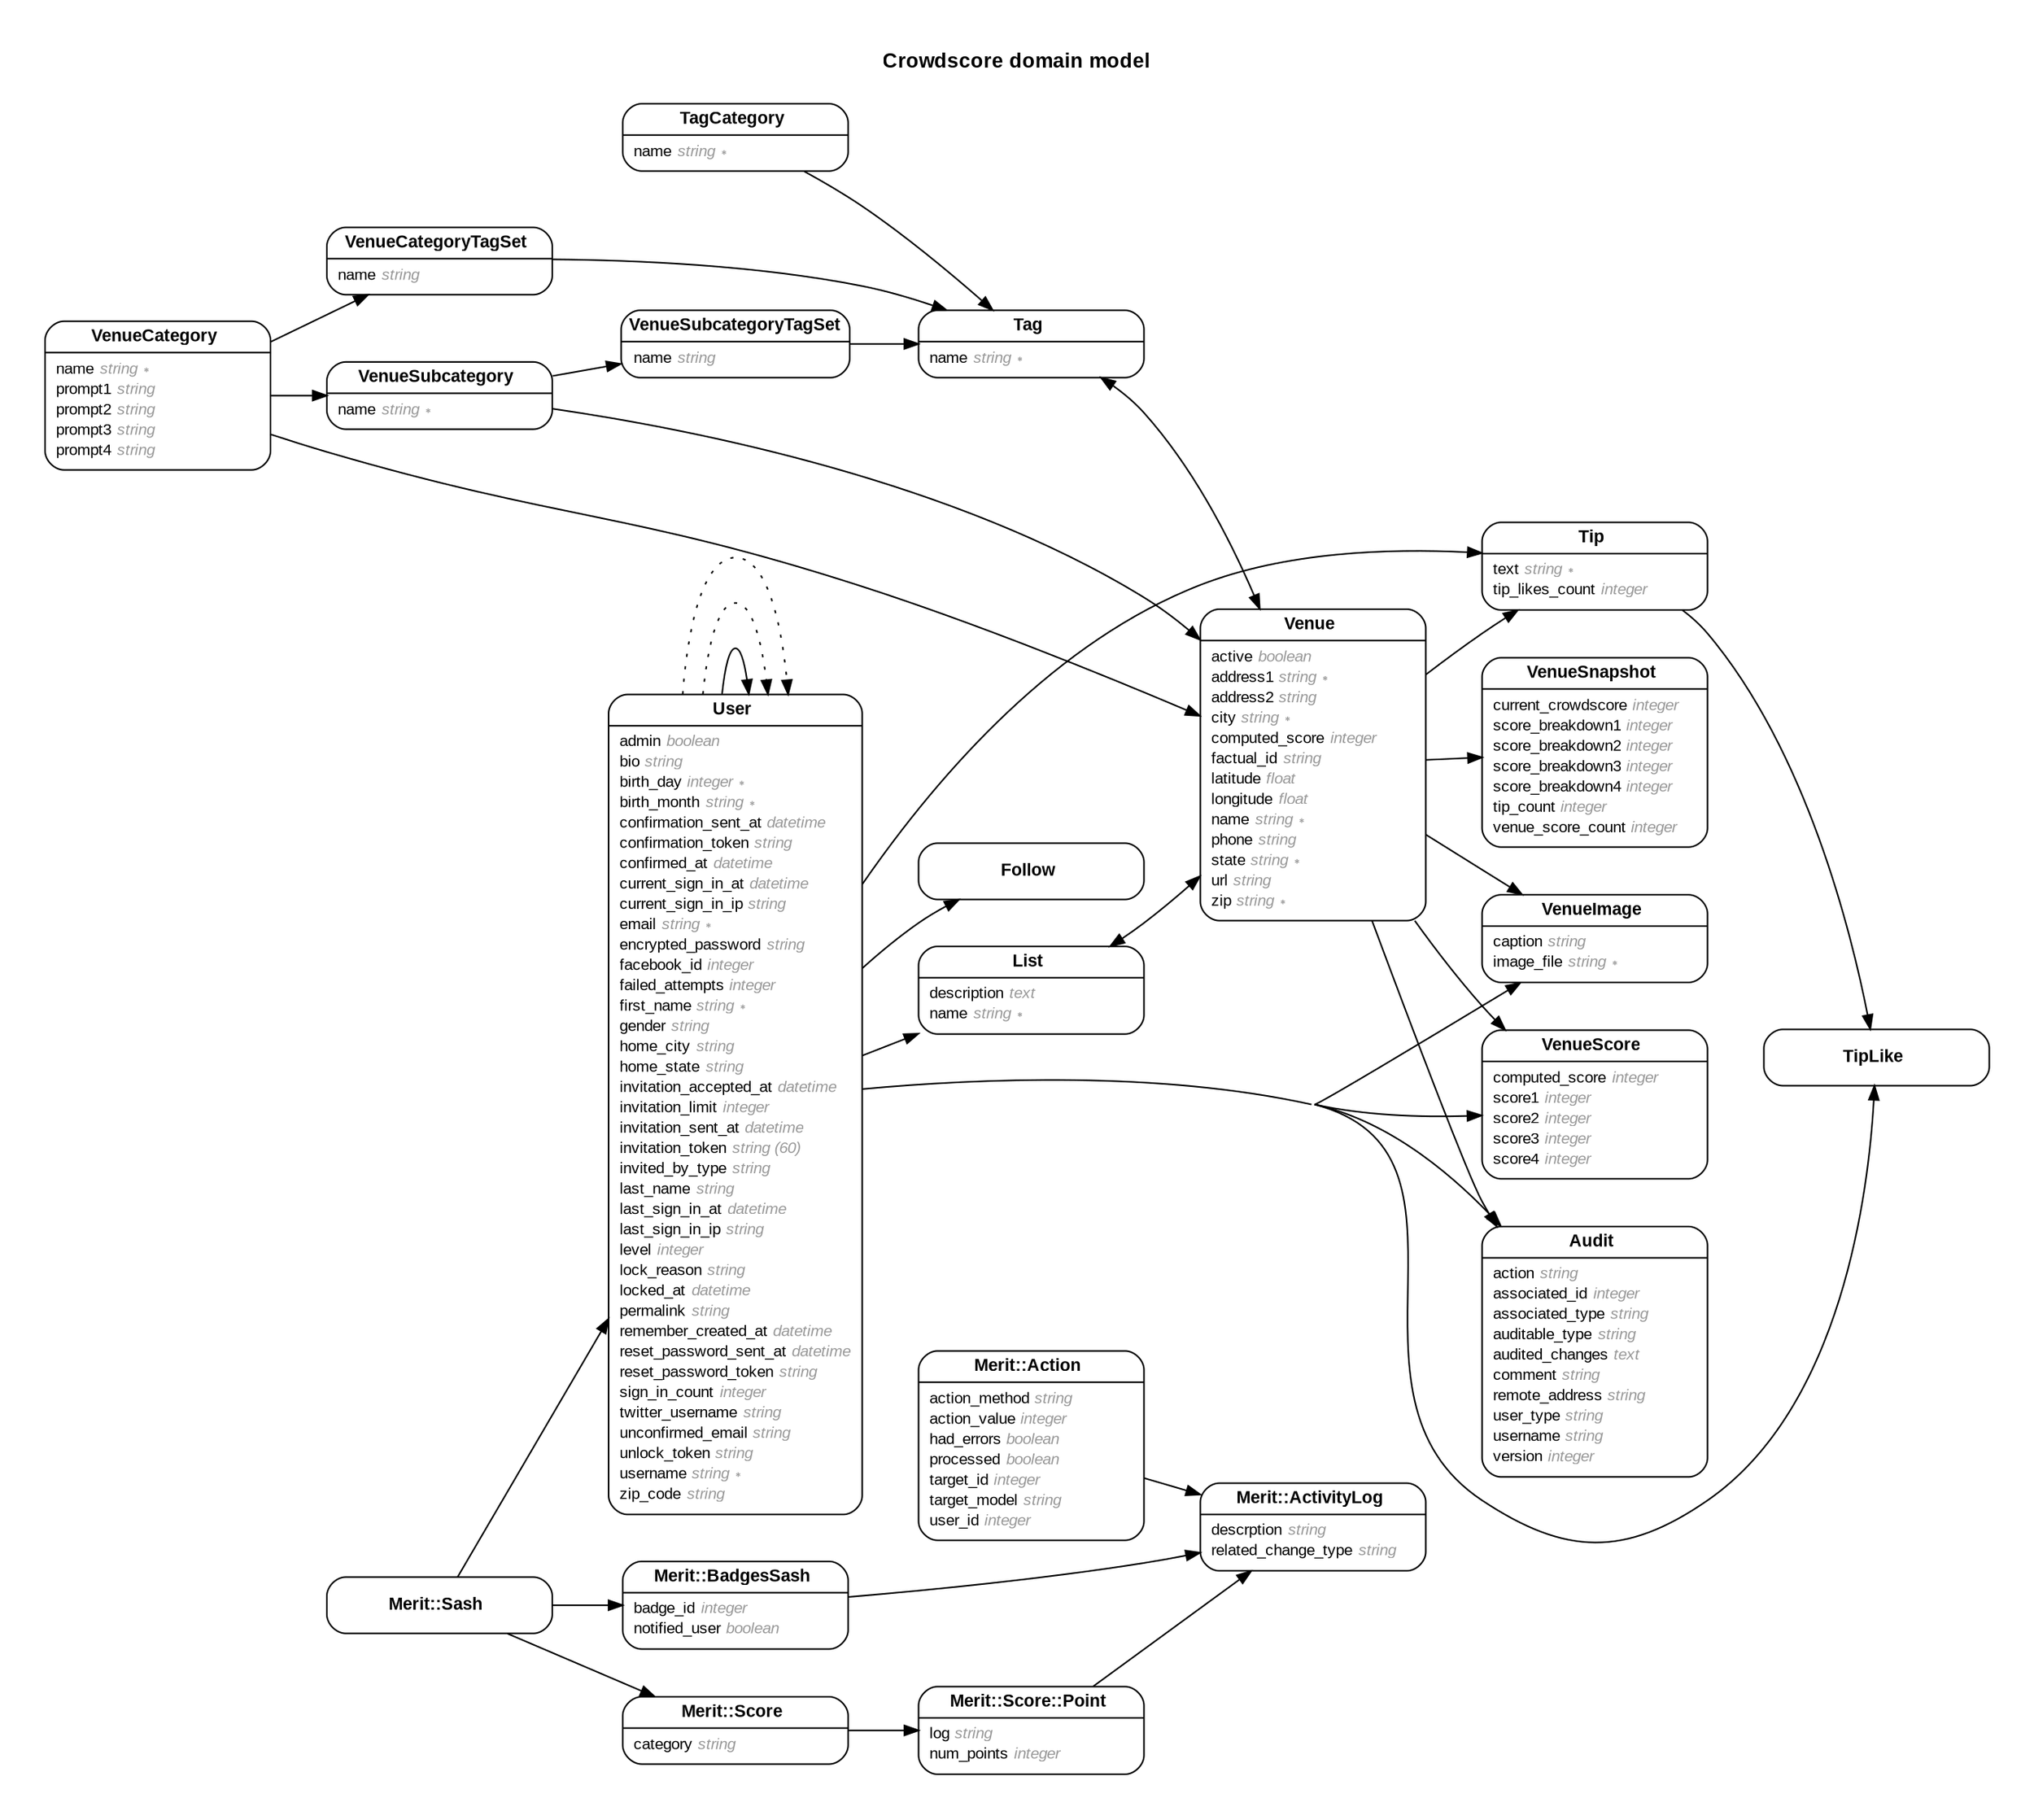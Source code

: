 digraph Crowdscore {
  rankdir = "LR"; ranksep = "0.5"; nodesep = "0.4"; pad = "0.4,0.4"; margin = "0,0"; concentrate = "true"; labelloc = "t"; fontsize = "13"; fontname = "Arial Bold";
  node [shape = "Mrecord", fontsize = "10", fontname = "Arial", margin = "0.07,0.05", penwidth = "1.0"];
  edge [fontname = "Arial", fontsize = "7", dir = "both", arrowsize = "0.9", penwidth = "1.0", labelangle = "32", labeldistance = "1.8"];
  label = "Crowdscore domain model\n\n";
  m_Audit [label = <<table border="0" align="center" cellspacing="0.5" cellpadding="0" width="134">
  <tr><td align="center" valign="bottom" width="130"><font face="Arial Bold" point-size="11">Audit</font></td></tr>
</table>
|
<table border="0" align="left" cellspacing="2" cellpadding="0" width="134">
  <tr><td align="left" width="130" port="action">action <font face="Arial Italic" color="grey60">string</font></td></tr>
  <tr><td align="left" width="130" port="associated_id">associated_id <font face="Arial Italic" color="grey60">integer</font></td></tr>
  <tr><td align="left" width="130" port="associated_type">associated_type <font face="Arial Italic" color="grey60">string</font></td></tr>
  <tr><td align="left" width="130" port="auditable_type">auditable_type <font face="Arial Italic" color="grey60">string</font></td></tr>
  <tr><td align="left" width="130" port="audited_changes">audited_changes <font face="Arial Italic" color="grey60">text</font></td></tr>
  <tr><td align="left" width="130" port="comment">comment <font face="Arial Italic" color="grey60">string</font></td></tr>
  <tr><td align="left" width="130" port="remote_address">remote_address <font face="Arial Italic" color="grey60">string</font></td></tr>
  <tr><td align="left" width="130" port="user_type">user_type <font face="Arial Italic" color="grey60">string</font></td></tr>
  <tr><td align="left" width="130" port="username">username <font face="Arial Italic" color="grey60">string</font></td></tr>
  <tr><td align="left" width="130" port="version">version <font face="Arial Italic" color="grey60">integer</font></td></tr>
</table>
>];
  m_Follow [label = <<table border="0" align="center" cellspacing="0.5" cellpadding="0" width="134">
  <tr><td align="center" valign="bottom" width="130"><font face="Arial Bold" point-size="11">Follow</font></td></tr>
</table>
>];
  m_List [label = <<table border="0" align="center" cellspacing="0.5" cellpadding="0" width="134">
  <tr><td align="center" valign="bottom" width="130"><font face="Arial Bold" point-size="11">List</font></td></tr>
</table>
|
<table border="0" align="left" cellspacing="2" cellpadding="0" width="134">
  <tr><td align="left" width="130" port="description">description <font face="Arial Italic" color="grey60">text</font></td></tr>
  <tr><td align="left" width="130" port="name">name <font face="Arial Italic" color="grey60">string ∗</font></td></tr>
</table>
>];
  "m_Merit::Action" [label = <<table border="0" align="center" cellspacing="0.5" cellpadding="0" width="134">
  <tr><td align="center" valign="bottom" width="130"><font face="Arial Bold" point-size="11">Merit::Action</font></td></tr>
</table>
|
<table border="0" align="left" cellspacing="2" cellpadding="0" width="134">
  <tr><td align="left" width="130" port="action_method">action_method <font face="Arial Italic" color="grey60">string</font></td></tr>
  <tr><td align="left" width="130" port="action_value">action_value <font face="Arial Italic" color="grey60">integer</font></td></tr>
  <tr><td align="left" width="130" port="had_errors">had_errors <font face="Arial Italic" color="grey60">boolean</font></td></tr>
  <tr><td align="left" width="130" port="processed">processed <font face="Arial Italic" color="grey60">boolean</font></td></tr>
  <tr><td align="left" width="130" port="target_id">target_id <font face="Arial Italic" color="grey60">integer</font></td></tr>
  <tr><td align="left" width="130" port="target_model">target_model <font face="Arial Italic" color="grey60">string</font></td></tr>
  <tr><td align="left" width="130" port="user_id">user_id <font face="Arial Italic" color="grey60">integer</font></td></tr>
</table>
>];
  "m_Merit::ActivityLog" [label = <<table border="0" align="center" cellspacing="0.5" cellpadding="0" width="134">
  <tr><td align="center" valign="bottom" width="130"><font face="Arial Bold" point-size="11">Merit::ActivityLog</font></td></tr>
</table>
|
<table border="0" align="left" cellspacing="2" cellpadding="0" width="134">
  <tr><td align="left" width="130" port="descrption">descrption <font face="Arial Italic" color="grey60">string</font></td></tr>
  <tr><td align="left" width="130" port="related_change_type">related_change_type <font face="Arial Italic" color="grey60">string</font></td></tr>
</table>
>];
  "m_Merit::BadgesSash" [label = <<table border="0" align="center" cellspacing="0.5" cellpadding="0" width="134">
  <tr><td align="center" valign="bottom" width="130"><font face="Arial Bold" point-size="11">Merit::BadgesSash</font></td></tr>
</table>
|
<table border="0" align="left" cellspacing="2" cellpadding="0" width="134">
  <tr><td align="left" width="130" port="badge_id">badge_id <font face="Arial Italic" color="grey60">integer</font></td></tr>
  <tr><td align="left" width="130" port="notified_user">notified_user <font face="Arial Italic" color="grey60">boolean</font></td></tr>
</table>
>];
  "m_Merit::Sash" [label = <<table border="0" align="center" cellspacing="0.5" cellpadding="0" width="134">
  <tr><td align="center" valign="bottom" width="130"><font face="Arial Bold" point-size="11">Merit::Sash</font></td></tr>
</table>
>];
  "m_Merit::Score" [label = <<table border="0" align="center" cellspacing="0.5" cellpadding="0" width="134">
  <tr><td align="center" valign="bottom" width="130"><font face="Arial Bold" point-size="11">Merit::Score</font></td></tr>
</table>
|
<table border="0" align="left" cellspacing="2" cellpadding="0" width="134">
  <tr><td align="left" width="130" port="category">category <font face="Arial Italic" color="grey60">string</font></td></tr>
</table>
>];
  "m_Merit::Score::Point" [label = <<table border="0" align="center" cellspacing="0.5" cellpadding="0" width="134">
  <tr><td align="center" valign="bottom" width="130"><font face="Arial Bold" point-size="11">Merit::Score::Point</font></td></tr>
</table>
|
<table border="0" align="left" cellspacing="2" cellpadding="0" width="134">
  <tr><td align="left" width="130" port="log">log <font face="Arial Italic" color="grey60">string</font></td></tr>
  <tr><td align="left" width="130" port="num_points">num_points <font face="Arial Italic" color="grey60">integer</font></td></tr>
</table>
>];
  m_Tag [label = <<table border="0" align="center" cellspacing="0.5" cellpadding="0" width="134">
  <tr><td align="center" valign="bottom" width="130"><font face="Arial Bold" point-size="11">Tag</font></td></tr>
</table>
|
<table border="0" align="left" cellspacing="2" cellpadding="0" width="134">
  <tr><td align="left" width="130" port="name">name <font face="Arial Italic" color="grey60">string ∗</font></td></tr>
</table>
>];
  m_TagCategory [label = <<table border="0" align="center" cellspacing="0.5" cellpadding="0" width="134">
  <tr><td align="center" valign="bottom" width="130"><font face="Arial Bold" point-size="11">TagCategory</font></td></tr>
</table>
|
<table border="0" align="left" cellspacing="2" cellpadding="0" width="134">
  <tr><td align="left" width="130" port="name">name <font face="Arial Italic" color="grey60">string ∗</font></td></tr>
</table>
>];
  m_Tip [label = <<table border="0" align="center" cellspacing="0.5" cellpadding="0" width="134">
  <tr><td align="center" valign="bottom" width="130"><font face="Arial Bold" point-size="11">Tip</font></td></tr>
</table>
|
<table border="0" align="left" cellspacing="2" cellpadding="0" width="134">
  <tr><td align="left" width="130" port="text">text <font face="Arial Italic" color="grey60">string ∗</font></td></tr>
  <tr><td align="left" width="130" port="tip_likes_count">tip_likes_count <font face="Arial Italic" color="grey60">integer</font></td></tr>
</table>
>];
  m_TipLike [label = <<table border="0" align="center" cellspacing="0.5" cellpadding="0" width="134">
  <tr><td align="center" valign="bottom" width="130"><font face="Arial Bold" point-size="11">TipLike</font></td></tr>
</table>
>];
  m_User [label = <<table border="0" align="center" cellspacing="0.5" cellpadding="0" width="134">
  <tr><td align="center" valign="bottom" width="130"><font face="Arial Bold" point-size="11">User</font></td></tr>
</table>
|
<table border="0" align="left" cellspacing="2" cellpadding="0" width="134">
  <tr><td align="left" width="130" port="admin">admin <font face="Arial Italic" color="grey60">boolean</font></td></tr>
  <tr><td align="left" width="130" port="bio">bio <font face="Arial Italic" color="grey60">string</font></td></tr>
  <tr><td align="left" width="130" port="birth_day">birth_day <font face="Arial Italic" color="grey60">integer ∗</font></td></tr>
  <tr><td align="left" width="130" port="birth_month">birth_month <font face="Arial Italic" color="grey60">string ∗</font></td></tr>
  <tr><td align="left" width="130" port="confirmation_sent_at">confirmation_sent_at <font face="Arial Italic" color="grey60">datetime</font></td></tr>
  <tr><td align="left" width="130" port="confirmation_token">confirmation_token <font face="Arial Italic" color="grey60">string</font></td></tr>
  <tr><td align="left" width="130" port="confirmed_at">confirmed_at <font face="Arial Italic" color="grey60">datetime</font></td></tr>
  <tr><td align="left" width="130" port="current_sign_in_at">current_sign_in_at <font face="Arial Italic" color="grey60">datetime</font></td></tr>
  <tr><td align="left" width="130" port="current_sign_in_ip">current_sign_in_ip <font face="Arial Italic" color="grey60">string</font></td></tr>
  <tr><td align="left" width="130" port="email">email <font face="Arial Italic" color="grey60">string ∗</font></td></tr>
  <tr><td align="left" width="130" port="encrypted_password">encrypted_password <font face="Arial Italic" color="grey60">string</font></td></tr>
  <tr><td align="left" width="130" port="facebook_id">facebook_id <font face="Arial Italic" color="grey60">integer</font></td></tr>
  <tr><td align="left" width="130" port="failed_attempts">failed_attempts <font face="Arial Italic" color="grey60">integer</font></td></tr>
  <tr><td align="left" width="130" port="first_name">first_name <font face="Arial Italic" color="grey60">string ∗</font></td></tr>
  <tr><td align="left" width="130" port="gender">gender <font face="Arial Italic" color="grey60">string</font></td></tr>
  <tr><td align="left" width="130" port="home_city">home_city <font face="Arial Italic" color="grey60">string</font></td></tr>
  <tr><td align="left" width="130" port="home_state">home_state <font face="Arial Italic" color="grey60">string</font></td></tr>
  <tr><td align="left" width="130" port="invitation_accepted_at">invitation_accepted_at <font face="Arial Italic" color="grey60">datetime</font></td></tr>
  <tr><td align="left" width="130" port="invitation_limit">invitation_limit <font face="Arial Italic" color="grey60">integer</font></td></tr>
  <tr><td align="left" width="130" port="invitation_sent_at">invitation_sent_at <font face="Arial Italic" color="grey60">datetime</font></td></tr>
  <tr><td align="left" width="130" port="invitation_token">invitation_token <font face="Arial Italic" color="grey60">string (60)</font></td></tr>
  <tr><td align="left" width="130" port="invited_by_type">invited_by_type <font face="Arial Italic" color="grey60">string</font></td></tr>
  <tr><td align="left" width="130" port="last_name">last_name <font face="Arial Italic" color="grey60">string</font></td></tr>
  <tr><td align="left" width="130" port="last_sign_in_at">last_sign_in_at <font face="Arial Italic" color="grey60">datetime</font></td></tr>
  <tr><td align="left" width="130" port="last_sign_in_ip">last_sign_in_ip <font face="Arial Italic" color="grey60">string</font></td></tr>
  <tr><td align="left" width="130" port="level">level <font face="Arial Italic" color="grey60">integer</font></td></tr>
  <tr><td align="left" width="130" port="lock_reason">lock_reason <font face="Arial Italic" color="grey60">string</font></td></tr>
  <tr><td align="left" width="130" port="locked_at">locked_at <font face="Arial Italic" color="grey60">datetime</font></td></tr>
  <tr><td align="left" width="130" port="permalink">permalink <font face="Arial Italic" color="grey60">string</font></td></tr>
  <tr><td align="left" width="130" port="remember_created_at">remember_created_at <font face="Arial Italic" color="grey60">datetime</font></td></tr>
  <tr><td align="left" width="130" port="reset_password_sent_at">reset_password_sent_at <font face="Arial Italic" color="grey60">datetime</font></td></tr>
  <tr><td align="left" width="130" port="reset_password_token">reset_password_token <font face="Arial Italic" color="grey60">string</font></td></tr>
  <tr><td align="left" width="130" port="sign_in_count">sign_in_count <font face="Arial Italic" color="grey60">integer</font></td></tr>
  <tr><td align="left" width="130" port="twitter_username">twitter_username <font face="Arial Italic" color="grey60">string</font></td></tr>
  <tr><td align="left" width="130" port="unconfirmed_email">unconfirmed_email <font face="Arial Italic" color="grey60">string</font></td></tr>
  <tr><td align="left" width="130" port="unlock_token">unlock_token <font face="Arial Italic" color="grey60">string</font></td></tr>
  <tr><td align="left" width="130" port="username">username <font face="Arial Italic" color="grey60">string ∗</font></td></tr>
  <tr><td align="left" width="130" port="zip_code">zip_code <font face="Arial Italic" color="grey60">string</font></td></tr>
</table>
>];
  m_Venue [label = <<table border="0" align="center" cellspacing="0.5" cellpadding="0" width="134">
  <tr><td align="center" valign="bottom" width="130"><font face="Arial Bold" point-size="11">Venue</font></td></tr>
</table>
|
<table border="0" align="left" cellspacing="2" cellpadding="0" width="134">
  <tr><td align="left" width="130" port="active">active <font face="Arial Italic" color="grey60">boolean</font></td></tr>
  <tr><td align="left" width="130" port="address1">address1 <font face="Arial Italic" color="grey60">string ∗</font></td></tr>
  <tr><td align="left" width="130" port="address2">address2 <font face="Arial Italic" color="grey60">string</font></td></tr>
  <tr><td align="left" width="130" port="city">city <font face="Arial Italic" color="grey60">string ∗</font></td></tr>
  <tr><td align="left" width="130" port="computed_score">computed_score <font face="Arial Italic" color="grey60">integer</font></td></tr>
  <tr><td align="left" width="130" port="factual_id">factual_id <font face="Arial Italic" color="grey60">string</font></td></tr>
  <tr><td align="left" width="130" port="latitude">latitude <font face="Arial Italic" color="grey60">float</font></td></tr>
  <tr><td align="left" width="130" port="longitude">longitude <font face="Arial Italic" color="grey60">float</font></td></tr>
  <tr><td align="left" width="130" port="name">name <font face="Arial Italic" color="grey60">string ∗</font></td></tr>
  <tr><td align="left" width="130" port="phone">phone <font face="Arial Italic" color="grey60">string</font></td></tr>
  <tr><td align="left" width="130" port="state">state <font face="Arial Italic" color="grey60">string ∗</font></td></tr>
  <tr><td align="left" width="130" port="url">url <font face="Arial Italic" color="grey60">string</font></td></tr>
  <tr><td align="left" width="130" port="zip">zip <font face="Arial Italic" color="grey60">string ∗</font></td></tr>
</table>
>];
  m_VenueCategory [label = <<table border="0" align="center" cellspacing="0.5" cellpadding="0" width="134">
  <tr><td align="center" valign="bottom" width="130"><font face="Arial Bold" point-size="11">VenueCategory</font></td></tr>
</table>
|
<table border="0" align="left" cellspacing="2" cellpadding="0" width="134">
  <tr><td align="left" width="130" port="name">name <font face="Arial Italic" color="grey60">string ∗</font></td></tr>
  <tr><td align="left" width="130" port="prompt1">prompt1 <font face="Arial Italic" color="grey60">string</font></td></tr>
  <tr><td align="left" width="130" port="prompt2">prompt2 <font face="Arial Italic" color="grey60">string</font></td></tr>
  <tr><td align="left" width="130" port="prompt3">prompt3 <font face="Arial Italic" color="grey60">string</font></td></tr>
  <tr><td align="left" width="130" port="prompt4">prompt4 <font face="Arial Italic" color="grey60">string</font></td></tr>
</table>
>];
  m_VenueCategoryTagSet [label = <<table border="0" align="center" cellspacing="0.5" cellpadding="0" width="134">
  <tr><td align="center" valign="bottom" width="130"><font face="Arial Bold" point-size="11">VenueCategoryTagSet</font></td></tr>
</table>
|
<table border="0" align="left" cellspacing="2" cellpadding="0" width="134">
  <tr><td align="left" width="130" port="name">name <font face="Arial Italic" color="grey60">string</font></td></tr>
</table>
>];
  m_VenueImage [label = <<table border="0" align="center" cellspacing="0.5" cellpadding="0" width="134">
  <tr><td align="center" valign="bottom" width="130"><font face="Arial Bold" point-size="11">VenueImage</font></td></tr>
</table>
|
<table border="0" align="left" cellspacing="2" cellpadding="0" width="134">
  <tr><td align="left" width="130" port="caption">caption <font face="Arial Italic" color="grey60">string</font></td></tr>
  <tr><td align="left" width="130" port="image_file">image_file <font face="Arial Italic" color="grey60">string ∗</font></td></tr>
</table>
>];
  m_VenueScore [label = <<table border="0" align="center" cellspacing="0.5" cellpadding="0" width="134">
  <tr><td align="center" valign="bottom" width="130"><font face="Arial Bold" point-size="11">VenueScore</font></td></tr>
</table>
|
<table border="0" align="left" cellspacing="2" cellpadding="0" width="134">
  <tr><td align="left" width="130" port="computed_score">computed_score <font face="Arial Italic" color="grey60">integer</font></td></tr>
  <tr><td align="left" width="130" port="score1">score1 <font face="Arial Italic" color="grey60">integer</font></td></tr>
  <tr><td align="left" width="130" port="score2">score2 <font face="Arial Italic" color="grey60">integer</font></td></tr>
  <tr><td align="left" width="130" port="score3">score3 <font face="Arial Italic" color="grey60">integer</font></td></tr>
  <tr><td align="left" width="130" port="score4">score4 <font face="Arial Italic" color="grey60">integer</font></td></tr>
</table>
>];
  m_VenueSnapshot [label = <<table border="0" align="center" cellspacing="0.5" cellpadding="0" width="134">
  <tr><td align="center" valign="bottom" width="130"><font face="Arial Bold" point-size="11">VenueSnapshot</font></td></tr>
</table>
|
<table border="0" align="left" cellspacing="2" cellpadding="0" width="134">
  <tr><td align="left" width="130" port="current_crowdscore">current_crowdscore <font face="Arial Italic" color="grey60">integer</font></td></tr>
  <tr><td align="left" width="130" port="score_breakdown1">score_breakdown1 <font face="Arial Italic" color="grey60">integer</font></td></tr>
  <tr><td align="left" width="130" port="score_breakdown2">score_breakdown2 <font face="Arial Italic" color="grey60">integer</font></td></tr>
  <tr><td align="left" width="130" port="score_breakdown3">score_breakdown3 <font face="Arial Italic" color="grey60">integer</font></td></tr>
  <tr><td align="left" width="130" port="score_breakdown4">score_breakdown4 <font face="Arial Italic" color="grey60">integer</font></td></tr>
  <tr><td align="left" width="130" port="tip_count">tip_count <font face="Arial Italic" color="grey60">integer</font></td></tr>
  <tr><td align="left" width="130" port="venue_score_count">venue_score_count <font face="Arial Italic" color="grey60">integer</font></td></tr>
</table>
>];
  m_VenueSubcategory [label = <<table border="0" align="center" cellspacing="0.5" cellpadding="0" width="134">
  <tr><td align="center" valign="bottom" width="130"><font face="Arial Bold" point-size="11">VenueSubcategory</font></td></tr>
</table>
|
<table border="0" align="left" cellspacing="2" cellpadding="0" width="134">
  <tr><td align="left" width="130" port="name">name <font face="Arial Italic" color="grey60">string ∗</font></td></tr>
</table>
>];
  m_VenueSubcategoryTagSet [label = <<table border="0" align="center" cellspacing="0.5" cellpadding="0" width="134">
  <tr><td align="center" valign="bottom" width="130"><font face="Arial Bold" point-size="11">VenueSubcategoryTagSet</font></td></tr>
</table>
|
<table border="0" align="left" cellspacing="2" cellpadding="0" width="134">
  <tr><td align="left" width="130" port="name">name <font face="Arial Italic" color="grey60">string</font></td></tr>
</table>
>];
  m_Venue -> m_Audit [arrowhead = "normal", arrowtail = "none", weight = "1"]
  m_User -> m_Audit [arrowhead = "normal", arrowtail = "none", weight = "1"]
  "m_Merit::Action" -> "m_Merit::ActivityLog" [arrowhead = "normal", arrowtail = "none", weight = "2"]
  "m_Merit::BadgesSash" -> "m_Merit::ActivityLog" [arrowhead = "normal", arrowtail = "none", weight = "1"]
  "m_Merit::Score::Point" -> "m_Merit::ActivityLog" [arrowhead = "normal", arrowtail = "none", weight = "1"]
  "m_Merit::Sash" -> "m_Merit::BadgesSash" [arrowhead = "normal", arrowtail = "none", weight = "2"]
  "m_Merit::Sash" -> "m_Merit::Score" [arrowhead = "normal", arrowtail = "none", weight = "2"]
  "m_Merit::Score" -> "m_Merit::Score::Point" [arrowhead = "normal", arrowtail = "none", weight = "2"]
  "m_Merit::Sash" -> m_User [arrowhead = "normal", arrowtail = "none", weight = "1"]
  m_User -> m_User [arrowhead = "normal", arrowtail = "none", weight = "1"]
  m_User -> m_VenueScore [arrowhead = "normal", arrowtail = "none", weight = "2"]
  m_User -> m_Tip [arrowhead = "normal", arrowtail = "none", weight = "2"]
  m_User -> m_TipLike [arrowhead = "normal", arrowtail = "none", weight = "2"]
  m_User -> m_Tip [style = "dotted", arrowhead = "normal", arrowtail = "none", weight = "2", constraint = "false"]
  m_User -> m_List [arrowhead = "normal", arrowtail = "none", weight = "2"]
  m_User -> m_Follow [arrowhead = "normal", arrowtail = "none", weight = "2"]
  m_User -> m_User [style = "dotted", arrowhead = "normal", arrowtail = "none", weight = "1", constraint = "false"]
  m_User -> m_Follow [arrowhead = "normal", arrowtail = "none", weight = "2"]
  m_User -> m_User [style = "dotted", arrowhead = "normal", arrowtail = "none", weight = "1", constraint = "false"]
  m_VenueCategory -> m_Venue [arrowhead = "normal", arrowtail = "none", weight = "2"]
  m_VenueSubcategory -> m_Venue [arrowhead = "normal", arrowtail = "none", weight = "2"]
  m_Venue -> m_VenueScore [arrowhead = "normal", arrowtail = "none", weight = "2"]
  m_Venue -> m_Tip [arrowhead = "normal", arrowtail = "none", weight = "2"]
  m_Venue -> m_VenueImage [arrowhead = "normal", arrowtail = "none", weight = "2"]
  m_Venue -> m_VenueSnapshot [arrowhead = "normal", arrowtail = "none", weight = "2"]
  m_List -> m_Venue [arrowhead = "normal", arrowtail = "normal", weight = "2"]
  m_Tag -> m_Venue [arrowhead = "normal", arrowtail = "normal", weight = "2"]
  m_Tip -> m_TipLike [arrowhead = "normal", arrowtail = "none", weight = "2"]
  m_User -> m_VenueImage [arrowhead = "normal", arrowtail = "none", weight = "1"]
  m_VenueCategory -> m_VenueSubcategory [arrowhead = "normal", arrowtail = "none", weight = "2"]
  m_VenueSubcategory -> m_VenueSubcategoryTagSet [arrowhead = "normal", arrowtail = "none", weight = "2"]
  m_VenueCategory -> m_VenueCategoryTagSet [arrowhead = "normal", arrowtail = "none", weight = "2"]
  m_VenueCategoryTagSet -> m_Tag [arrowhead = "normal", arrowtail = "none", weight = "2"]
  m_VenueSubcategoryTagSet -> m_Tag [arrowhead = "normal", arrowtail = "none", weight = "2"]
  m_TagCategory -> m_Tag [arrowhead = "normal", arrowtail = "none", weight = "1"]
}
